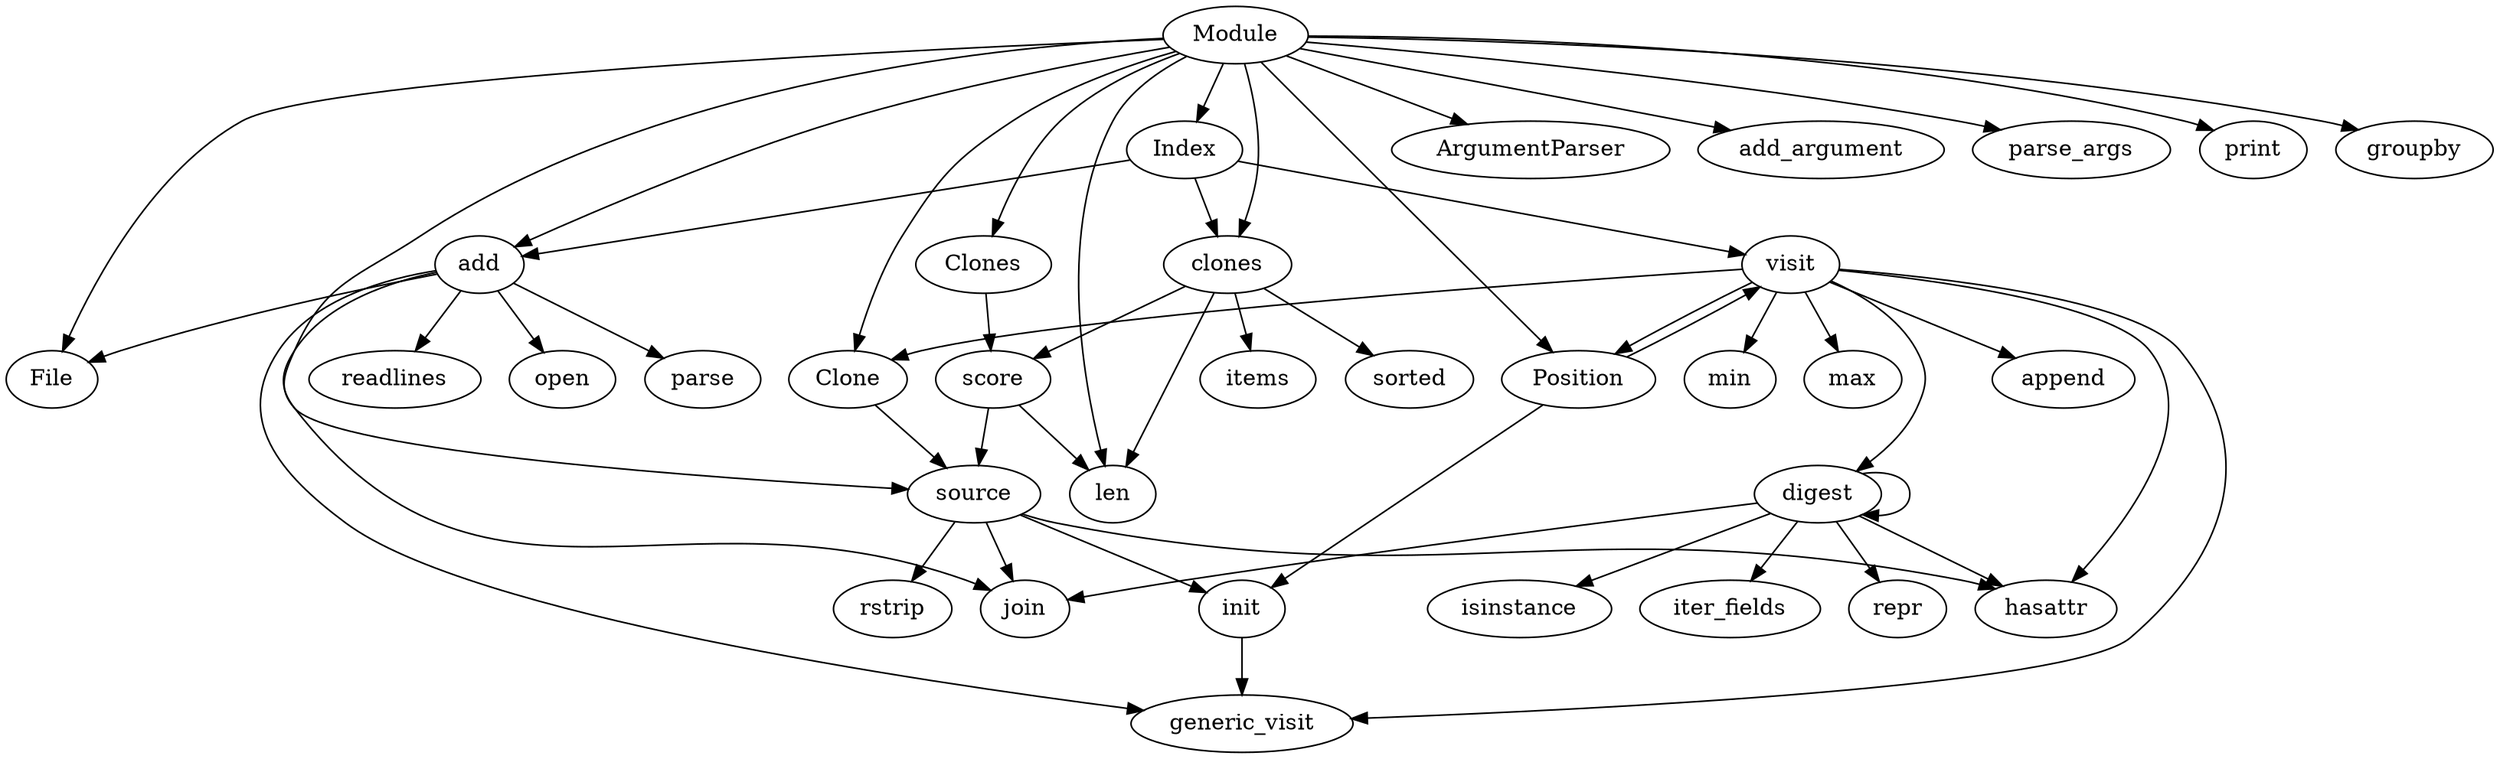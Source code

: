 digraph  {
init;
generic_visit;
visit;
hasattr;
min;
max;
source;
join;
rstrip;
score;
len;
digest;
isinstance;
iter_fields;
repr;
add;
readlines;
open;
parse;
File;
append;
Clone;
Position;
clones;
sorted;
items;
Module;
Clones;
Index;
ArgumentParser;
add_argument;
parse_args;
print;
groupby;
init -> generic_visit;
visit -> hasattr;
visit -> min;
visit -> max;
visit -> generic_visit;
visit -> digest;
visit -> append;
visit -> Clone;
visit -> Position;
source -> hasattr;
source -> init;
source -> join;
source -> rstrip;
score -> len;
score -> source;
digest -> isinstance;
digest -> hasattr;
digest -> join;
digest -> digest;
digest -> iter_fields;
digest -> repr;
add -> readlines;
add -> open;
add -> parse;
add -> join;
add -> File;
add -> generic_visit;
Clone -> source;
Position -> init;
Position -> visit;
clones -> sorted;
clones -> items;
clones -> len;
clones -> score;
Module -> Position;
Module -> Clone;
Module -> Clones;
Module -> File;
Module -> Index;
Module -> ArgumentParser;
Module -> add_argument;
Module -> parse_args;
Module -> add;
Module -> clones;
Module -> len;
Module -> print;
Module -> groupby;
Module -> source;
Clones -> score;
Index -> add;
Index -> visit;
Index -> clones;
}
